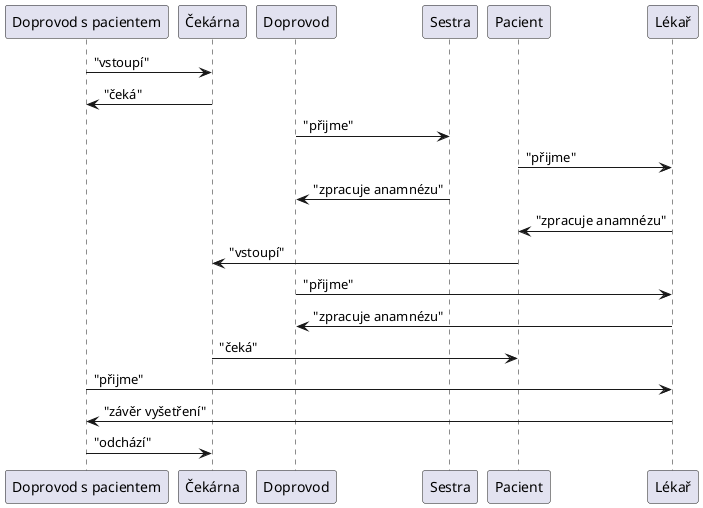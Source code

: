 @startuml

"Doprovod s pacientem" -> "Čekárna": "vstoupí"
"Čekárna" -> "Doprovod s pacientem": "čeká"
"Doprovod" -> "Sestra" : "přijme"
"Pacient" -> "Lékař": "přijme"
"Sestra" -> "Doprovod": "zpracuje anamnézu"
"Lékař" -> "Pacient": "zpracuje anamnézu"
"Pacient" -> "Čekárna": "vstoupí"
"Doprovod" -> "Lékař" : "přijme"
"Lékař" -> "Doprovod": "zpracuje anamnézu"
"Čekárna" -> "Pacient" : "čeká"
"Doprovod s pacientem" -> "Lékař": "přijme"
"Lékař" -> "Doprovod s pacientem": "závěr vyšetření"
"Doprovod s pacientem" -> "Čekárna": "odchází"

@enduml
